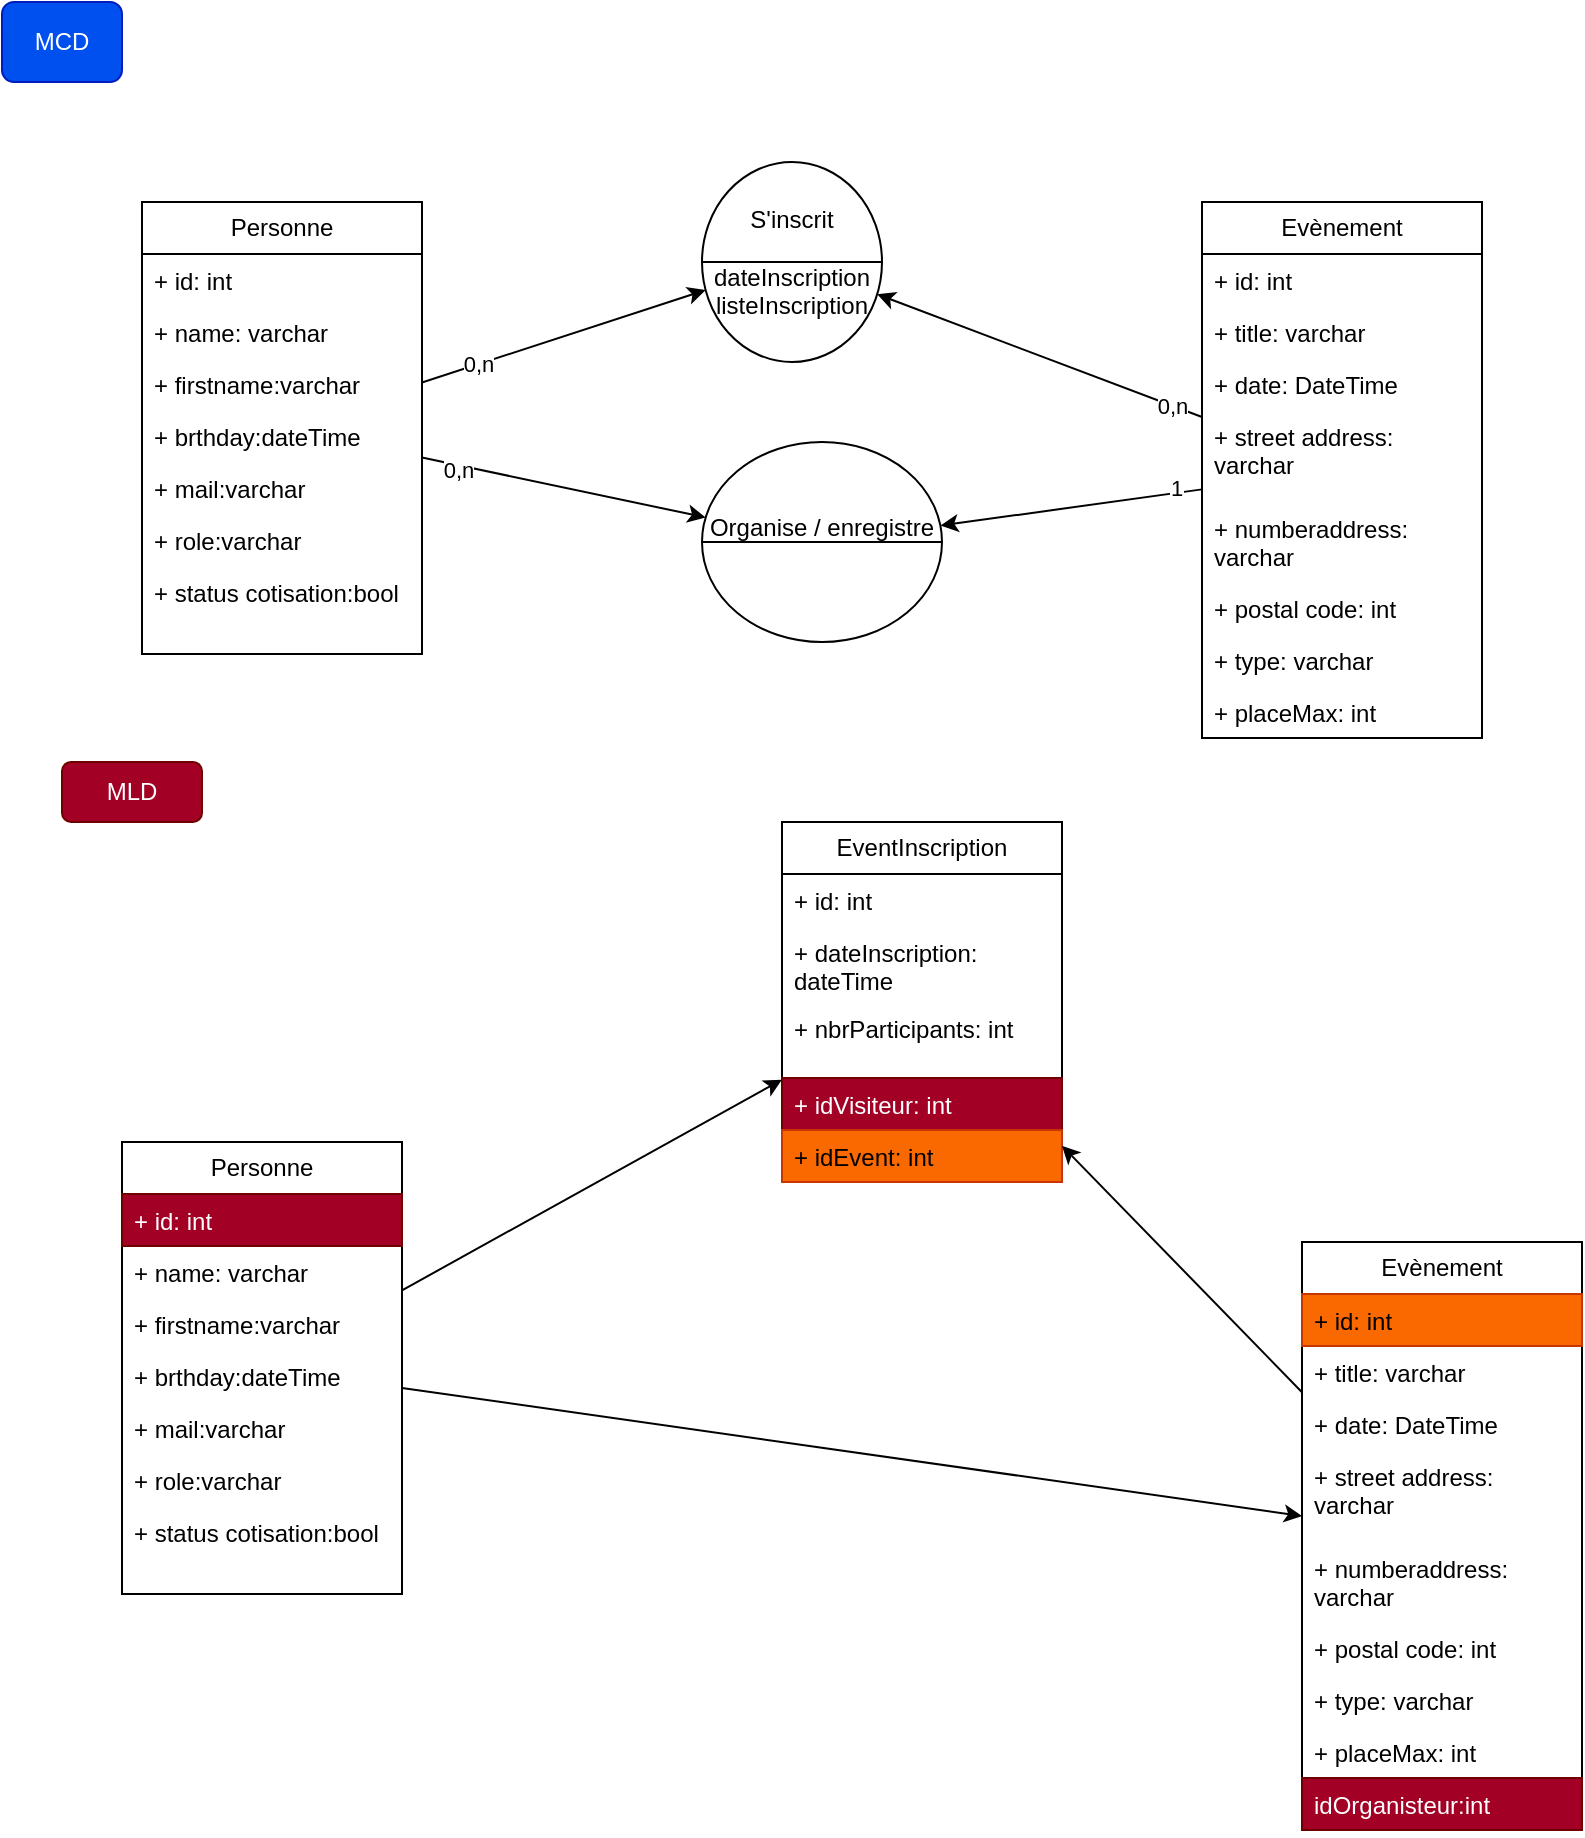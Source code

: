 <mxfile version="24.6.4" type="device">
  <diagram name="Page-1" id="ndzJyEG8M8NiQ4vZ9k2h">
    <mxGraphModel dx="1217" dy="628" grid="1" gridSize="10" guides="1" tooltips="1" connect="1" arrows="1" fold="1" page="1" pageScale="1" pageWidth="827" pageHeight="1169" math="0" shadow="0">
      <root>
        <mxCell id="0" />
        <mxCell id="1" parent="0" />
        <mxCell id="qLXKbs7WCTZUqiv4aG19-1" value="Personne" style="swimlane;fontStyle=0;childLayout=stackLayout;horizontal=1;startSize=26;fillColor=none;horizontalStack=0;resizeParent=1;resizeParentMax=0;resizeLast=0;collapsible=1;marginBottom=0;whiteSpace=wrap;html=1;" vertex="1" parent="1">
          <mxGeometry x="70" y="130" width="140" height="226" as="geometry" />
        </mxCell>
        <mxCell id="qLXKbs7WCTZUqiv4aG19-2" value="+ id: int" style="text;strokeColor=none;fillColor=none;align=left;verticalAlign=top;spacingLeft=4;spacingRight=4;overflow=hidden;rotatable=0;points=[[0,0.5],[1,0.5]];portConstraint=eastwest;whiteSpace=wrap;html=1;" vertex="1" parent="qLXKbs7WCTZUqiv4aG19-1">
          <mxGeometry y="26" width="140" height="26" as="geometry" />
        </mxCell>
        <mxCell id="qLXKbs7WCTZUqiv4aG19-3" value="+ name: varchar" style="text;strokeColor=none;fillColor=none;align=left;verticalAlign=top;spacingLeft=4;spacingRight=4;overflow=hidden;rotatable=0;points=[[0,0.5],[1,0.5]];portConstraint=eastwest;whiteSpace=wrap;html=1;" vertex="1" parent="qLXKbs7WCTZUqiv4aG19-1">
          <mxGeometry y="52" width="140" height="26" as="geometry" />
        </mxCell>
        <mxCell id="qLXKbs7WCTZUqiv4aG19-4" value="+ firstname:varchar" style="text;strokeColor=none;fillColor=none;align=left;verticalAlign=top;spacingLeft=4;spacingRight=4;overflow=hidden;rotatable=0;points=[[0,0.5],[1,0.5]];portConstraint=eastwest;whiteSpace=wrap;html=1;" vertex="1" parent="qLXKbs7WCTZUqiv4aG19-1">
          <mxGeometry y="78" width="140" height="26" as="geometry" />
        </mxCell>
        <mxCell id="qLXKbs7WCTZUqiv4aG19-17" value="+ brthday:dateTime" style="text;strokeColor=none;fillColor=none;align=left;verticalAlign=top;spacingLeft=4;spacingRight=4;overflow=hidden;rotatable=0;points=[[0,0.5],[1,0.5]];portConstraint=eastwest;whiteSpace=wrap;html=1;" vertex="1" parent="qLXKbs7WCTZUqiv4aG19-1">
          <mxGeometry y="104" width="140" height="26" as="geometry" />
        </mxCell>
        <mxCell id="qLXKbs7WCTZUqiv4aG19-5" value="+ mail:varchar" style="text;strokeColor=none;fillColor=none;align=left;verticalAlign=top;spacingLeft=4;spacingRight=4;overflow=hidden;rotatable=0;points=[[0,0.5],[1,0.5]];portConstraint=eastwest;whiteSpace=wrap;html=1;" vertex="1" parent="qLXKbs7WCTZUqiv4aG19-1">
          <mxGeometry y="130" width="140" height="26" as="geometry" />
        </mxCell>
        <mxCell id="qLXKbs7WCTZUqiv4aG19-6" value="+ role:varchar" style="text;strokeColor=none;fillColor=none;align=left;verticalAlign=top;spacingLeft=4;spacingRight=4;overflow=hidden;rotatable=0;points=[[0,0.5],[1,0.5]];portConstraint=eastwest;whiteSpace=wrap;html=1;" vertex="1" parent="qLXKbs7WCTZUqiv4aG19-1">
          <mxGeometry y="156" width="140" height="26" as="geometry" />
        </mxCell>
        <mxCell id="qLXKbs7WCTZUqiv4aG19-7" value="+ status cotisation:bool" style="text;strokeColor=none;fillColor=none;align=left;verticalAlign=top;spacingLeft=4;spacingRight=4;overflow=hidden;rotatable=0;points=[[0,0.5],[1,0.5]];portConstraint=eastwest;whiteSpace=wrap;html=1;" vertex="1" parent="qLXKbs7WCTZUqiv4aG19-1">
          <mxGeometry y="182" width="140" height="44" as="geometry" />
        </mxCell>
        <mxCell id="qLXKbs7WCTZUqiv4aG19-8" value="Evènement" style="swimlane;fontStyle=0;childLayout=stackLayout;horizontal=1;startSize=26;fillColor=none;horizontalStack=0;resizeParent=1;resizeParentMax=0;resizeLast=0;collapsible=1;marginBottom=0;whiteSpace=wrap;html=1;" vertex="1" parent="1">
          <mxGeometry x="600" y="130" width="140" height="268" as="geometry" />
        </mxCell>
        <mxCell id="qLXKbs7WCTZUqiv4aG19-9" value="+ id: int" style="text;strokeColor=none;fillColor=none;align=left;verticalAlign=top;spacingLeft=4;spacingRight=4;overflow=hidden;rotatable=0;points=[[0,0.5],[1,0.5]];portConstraint=eastwest;whiteSpace=wrap;html=1;" vertex="1" parent="qLXKbs7WCTZUqiv4aG19-8">
          <mxGeometry y="26" width="140" height="26" as="geometry" />
        </mxCell>
        <mxCell id="qLXKbs7WCTZUqiv4aG19-10" value="+ title: varchar" style="text;strokeColor=none;fillColor=none;align=left;verticalAlign=top;spacingLeft=4;spacingRight=4;overflow=hidden;rotatable=0;points=[[0,0.5],[1,0.5]];portConstraint=eastwest;whiteSpace=wrap;html=1;" vertex="1" parent="qLXKbs7WCTZUqiv4aG19-8">
          <mxGeometry y="52" width="140" height="26" as="geometry" />
        </mxCell>
        <mxCell id="qLXKbs7WCTZUqiv4aG19-11" value="+ date: DateTime" style="text;strokeColor=none;fillColor=none;align=left;verticalAlign=top;spacingLeft=4;spacingRight=4;overflow=hidden;rotatable=0;points=[[0,0.5],[1,0.5]];portConstraint=eastwest;whiteSpace=wrap;html=1;" vertex="1" parent="qLXKbs7WCTZUqiv4aG19-8">
          <mxGeometry y="78" width="140" height="26" as="geometry" />
        </mxCell>
        <mxCell id="qLXKbs7WCTZUqiv4aG19-12" value="+ street address: varchar" style="text;strokeColor=none;fillColor=none;align=left;verticalAlign=top;spacingLeft=4;spacingRight=4;overflow=hidden;rotatable=0;points=[[0,0.5],[1,0.5]];portConstraint=eastwest;whiteSpace=wrap;html=1;" vertex="1" parent="qLXKbs7WCTZUqiv4aG19-8">
          <mxGeometry y="104" width="140" height="46" as="geometry" />
        </mxCell>
        <mxCell id="qLXKbs7WCTZUqiv4aG19-13" value="+ numberaddress: varchar" style="text;strokeColor=none;fillColor=none;align=left;verticalAlign=top;spacingLeft=4;spacingRight=4;overflow=hidden;rotatable=0;points=[[0,0.5],[1,0.5]];portConstraint=eastwest;whiteSpace=wrap;html=1;" vertex="1" parent="qLXKbs7WCTZUqiv4aG19-8">
          <mxGeometry y="150" width="140" height="40" as="geometry" />
        </mxCell>
        <mxCell id="qLXKbs7WCTZUqiv4aG19-14" value="+ postal code: int" style="text;strokeColor=none;fillColor=none;align=left;verticalAlign=top;spacingLeft=4;spacingRight=4;overflow=hidden;rotatable=0;points=[[0,0.5],[1,0.5]];portConstraint=eastwest;whiteSpace=wrap;html=1;" vertex="1" parent="qLXKbs7WCTZUqiv4aG19-8">
          <mxGeometry y="190" width="140" height="26" as="geometry" />
        </mxCell>
        <mxCell id="qLXKbs7WCTZUqiv4aG19-15" value="+ type: varchar" style="text;strokeColor=none;fillColor=none;align=left;verticalAlign=top;spacingLeft=4;spacingRight=4;overflow=hidden;rotatable=0;points=[[0,0.5],[1,0.5]];portConstraint=eastwest;whiteSpace=wrap;html=1;" vertex="1" parent="qLXKbs7WCTZUqiv4aG19-8">
          <mxGeometry y="216" width="140" height="26" as="geometry" />
        </mxCell>
        <mxCell id="qLXKbs7WCTZUqiv4aG19-45" value="+ placeMax: int" style="text;strokeColor=none;fillColor=none;align=left;verticalAlign=top;spacingLeft=4;spacingRight=4;overflow=hidden;rotatable=0;points=[[0,0.5],[1,0.5]];portConstraint=eastwest;whiteSpace=wrap;html=1;" vertex="1" parent="qLXKbs7WCTZUqiv4aG19-8">
          <mxGeometry y="242" width="140" height="26" as="geometry" />
        </mxCell>
        <mxCell id="qLXKbs7WCTZUqiv4aG19-18" value="S&#39;inscrit&lt;div&gt;&lt;br&gt;&lt;/div&gt;&lt;div&gt;dateInscription&lt;/div&gt;&lt;div&gt;listeInscription&lt;/div&gt;" style="shape=lineEllipse;perimeter=ellipsePerimeter;whiteSpace=wrap;html=1;backgroundOutline=1;" vertex="1" parent="1">
          <mxGeometry x="350" y="110" width="90" height="100" as="geometry" />
        </mxCell>
        <mxCell id="qLXKbs7WCTZUqiv4aG19-19" value="" style="endArrow=classic;html=1;rounded=0;" edge="1" parent="1" source="qLXKbs7WCTZUqiv4aG19-1" target="qLXKbs7WCTZUqiv4aG19-18">
          <mxGeometry width="50" height="50" relative="1" as="geometry">
            <mxPoint x="390" y="340" as="sourcePoint" />
            <mxPoint x="440" y="290" as="targetPoint" />
          </mxGeometry>
        </mxCell>
        <mxCell id="qLXKbs7WCTZUqiv4aG19-35" value="0,n" style="edgeLabel;html=1;align=center;verticalAlign=middle;resizable=0;points=[];" vertex="1" connectable="0" parent="qLXKbs7WCTZUqiv4aG19-19">
          <mxGeometry x="-0.61" relative="1" as="geometry">
            <mxPoint as="offset" />
          </mxGeometry>
        </mxCell>
        <mxCell id="qLXKbs7WCTZUqiv4aG19-20" value="" style="endArrow=classic;html=1;rounded=0;" edge="1" parent="1" source="qLXKbs7WCTZUqiv4aG19-8" target="qLXKbs7WCTZUqiv4aG19-18">
          <mxGeometry width="50" height="50" relative="1" as="geometry">
            <mxPoint x="390" y="340" as="sourcePoint" />
            <mxPoint x="440" y="290" as="targetPoint" />
          </mxGeometry>
        </mxCell>
        <mxCell id="qLXKbs7WCTZUqiv4aG19-36" value="0,n" style="edgeLabel;html=1;align=center;verticalAlign=middle;resizable=0;points=[];" vertex="1" connectable="0" parent="qLXKbs7WCTZUqiv4aG19-20">
          <mxGeometry x="-0.818" relative="1" as="geometry">
            <mxPoint as="offset" />
          </mxGeometry>
        </mxCell>
        <mxCell id="qLXKbs7WCTZUqiv4aG19-21" value="Organise / enregistre&lt;div&gt;&lt;br&gt;&lt;/div&gt;" style="shape=lineEllipse;perimeter=ellipsePerimeter;whiteSpace=wrap;html=1;backgroundOutline=1;" vertex="1" parent="1">
          <mxGeometry x="350" y="250" width="120" height="100" as="geometry" />
        </mxCell>
        <mxCell id="qLXKbs7WCTZUqiv4aG19-22" value="" style="endArrow=classic;html=1;rounded=0;" edge="1" parent="1" source="qLXKbs7WCTZUqiv4aG19-1" target="qLXKbs7WCTZUqiv4aG19-21">
          <mxGeometry width="50" height="50" relative="1" as="geometry">
            <mxPoint x="390" y="340" as="sourcePoint" />
            <mxPoint x="440" y="290" as="targetPoint" />
          </mxGeometry>
        </mxCell>
        <mxCell id="qLXKbs7WCTZUqiv4aG19-37" value="0,n" style="edgeLabel;html=1;align=center;verticalAlign=middle;resizable=0;points=[];" vertex="1" connectable="0" parent="qLXKbs7WCTZUqiv4aG19-22">
          <mxGeometry x="-0.739" y="-2" relative="1" as="geometry">
            <mxPoint as="offset" />
          </mxGeometry>
        </mxCell>
        <mxCell id="qLXKbs7WCTZUqiv4aG19-24" value="" style="endArrow=classic;html=1;rounded=0;" edge="1" parent="1" source="qLXKbs7WCTZUqiv4aG19-8" target="qLXKbs7WCTZUqiv4aG19-21">
          <mxGeometry width="50" height="50" relative="1" as="geometry">
            <mxPoint x="210" y="350" as="sourcePoint" />
            <mxPoint x="361" y="321" as="targetPoint" />
          </mxGeometry>
        </mxCell>
        <mxCell id="qLXKbs7WCTZUqiv4aG19-38" value="1" style="edgeLabel;html=1;align=center;verticalAlign=middle;resizable=0;points=[];" vertex="1" connectable="0" parent="qLXKbs7WCTZUqiv4aG19-24">
          <mxGeometry x="-0.796" y="-2" relative="1" as="geometry">
            <mxPoint y="-1" as="offset" />
          </mxGeometry>
        </mxCell>
        <mxCell id="qLXKbs7WCTZUqiv4aG19-25" value="MCD" style="rounded=1;whiteSpace=wrap;html=1;fillColor=#0050ef;fontColor=#ffffff;strokeColor=#001DBC;" vertex="1" parent="1">
          <mxGeometry y="30" width="60" height="40" as="geometry" />
        </mxCell>
        <mxCell id="qLXKbs7WCTZUqiv4aG19-26" value="MLD" style="rounded=1;whiteSpace=wrap;html=1;fillColor=#a20025;fontColor=#ffffff;strokeColor=#6F0000;" vertex="1" parent="1">
          <mxGeometry x="30" y="410" width="70" height="30" as="geometry" />
        </mxCell>
        <mxCell id="qLXKbs7WCTZUqiv4aG19-27" value="Personne" style="swimlane;fontStyle=0;childLayout=stackLayout;horizontal=1;startSize=26;fillColor=none;horizontalStack=0;resizeParent=1;resizeParentMax=0;resizeLast=0;collapsible=1;marginBottom=0;whiteSpace=wrap;html=1;" vertex="1" parent="1">
          <mxGeometry x="60" y="600" width="140" height="226" as="geometry" />
        </mxCell>
        <mxCell id="qLXKbs7WCTZUqiv4aG19-28" value="+ id: int" style="text;strokeColor=#6F0000;fillColor=#a20025;align=left;verticalAlign=top;spacingLeft=4;spacingRight=4;overflow=hidden;rotatable=0;points=[[0,0.5],[1,0.5]];portConstraint=eastwest;whiteSpace=wrap;html=1;fontColor=#ffffff;" vertex="1" parent="qLXKbs7WCTZUqiv4aG19-27">
          <mxGeometry y="26" width="140" height="26" as="geometry" />
        </mxCell>
        <mxCell id="qLXKbs7WCTZUqiv4aG19-29" value="+ name: varchar" style="text;strokeColor=none;fillColor=none;align=left;verticalAlign=top;spacingLeft=4;spacingRight=4;overflow=hidden;rotatable=0;points=[[0,0.5],[1,0.5]];portConstraint=eastwest;whiteSpace=wrap;html=1;" vertex="1" parent="qLXKbs7WCTZUqiv4aG19-27">
          <mxGeometry y="52" width="140" height="26" as="geometry" />
        </mxCell>
        <mxCell id="qLXKbs7WCTZUqiv4aG19-30" value="+ firstname:varchar" style="text;strokeColor=none;fillColor=none;align=left;verticalAlign=top;spacingLeft=4;spacingRight=4;overflow=hidden;rotatable=0;points=[[0,0.5],[1,0.5]];portConstraint=eastwest;whiteSpace=wrap;html=1;" vertex="1" parent="qLXKbs7WCTZUqiv4aG19-27">
          <mxGeometry y="78" width="140" height="26" as="geometry" />
        </mxCell>
        <mxCell id="qLXKbs7WCTZUqiv4aG19-31" value="+ brthday:dateTime" style="text;strokeColor=none;fillColor=none;align=left;verticalAlign=top;spacingLeft=4;spacingRight=4;overflow=hidden;rotatable=0;points=[[0,0.5],[1,0.5]];portConstraint=eastwest;whiteSpace=wrap;html=1;" vertex="1" parent="qLXKbs7WCTZUqiv4aG19-27">
          <mxGeometry y="104" width="140" height="26" as="geometry" />
        </mxCell>
        <mxCell id="qLXKbs7WCTZUqiv4aG19-32" value="+ mail:varchar" style="text;strokeColor=none;fillColor=none;align=left;verticalAlign=top;spacingLeft=4;spacingRight=4;overflow=hidden;rotatable=0;points=[[0,0.5],[1,0.5]];portConstraint=eastwest;whiteSpace=wrap;html=1;" vertex="1" parent="qLXKbs7WCTZUqiv4aG19-27">
          <mxGeometry y="130" width="140" height="26" as="geometry" />
        </mxCell>
        <mxCell id="qLXKbs7WCTZUqiv4aG19-33" value="+ role:varchar" style="text;strokeColor=none;fillColor=none;align=left;verticalAlign=top;spacingLeft=4;spacingRight=4;overflow=hidden;rotatable=0;points=[[0,0.5],[1,0.5]];portConstraint=eastwest;whiteSpace=wrap;html=1;" vertex="1" parent="qLXKbs7WCTZUqiv4aG19-27">
          <mxGeometry y="156" width="140" height="26" as="geometry" />
        </mxCell>
        <mxCell id="qLXKbs7WCTZUqiv4aG19-34" value="+ status cotisation:bool" style="text;strokeColor=none;fillColor=none;align=left;verticalAlign=top;spacingLeft=4;spacingRight=4;overflow=hidden;rotatable=0;points=[[0,0.5],[1,0.5]];portConstraint=eastwest;whiteSpace=wrap;html=1;" vertex="1" parent="qLXKbs7WCTZUqiv4aG19-27">
          <mxGeometry y="182" width="140" height="44" as="geometry" />
        </mxCell>
        <mxCell id="qLXKbs7WCTZUqiv4aG19-39" value="EventInscription" style="swimlane;fontStyle=0;childLayout=stackLayout;horizontal=1;startSize=26;horizontalStack=0;resizeParent=1;resizeParentMax=0;resizeLast=0;collapsible=1;marginBottom=0;whiteSpace=wrap;html=1;" vertex="1" parent="1">
          <mxGeometry x="390" y="440" width="140" height="180" as="geometry" />
        </mxCell>
        <mxCell id="qLXKbs7WCTZUqiv4aG19-40" value="+ id: int" style="text;strokeColor=none;fillColor=none;align=left;verticalAlign=top;spacingLeft=4;spacingRight=4;overflow=hidden;rotatable=0;points=[[0,0.5],[1,0.5]];portConstraint=eastwest;whiteSpace=wrap;html=1;" vertex="1" parent="qLXKbs7WCTZUqiv4aG19-39">
          <mxGeometry y="26" width="140" height="26" as="geometry" />
        </mxCell>
        <mxCell id="qLXKbs7WCTZUqiv4aG19-41" value="+ dateInscription: dateTime" style="text;strokeColor=none;fillColor=none;align=left;verticalAlign=top;spacingLeft=4;spacingRight=4;overflow=hidden;rotatable=0;points=[[0,0.5],[1,0.5]];portConstraint=eastwest;whiteSpace=wrap;html=1;" vertex="1" parent="qLXKbs7WCTZUqiv4aG19-39">
          <mxGeometry y="52" width="140" height="38" as="geometry" />
        </mxCell>
        <mxCell id="qLXKbs7WCTZUqiv4aG19-46" value="+ nbrParticipants: int" style="text;strokeColor=none;fillColor=none;align=left;verticalAlign=top;spacingLeft=4;spacingRight=4;overflow=hidden;rotatable=0;points=[[0,0.5],[1,0.5]];portConstraint=eastwest;whiteSpace=wrap;html=1;" vertex="1" parent="qLXKbs7WCTZUqiv4aG19-39">
          <mxGeometry y="90" width="140" height="38" as="geometry" />
        </mxCell>
        <mxCell id="qLXKbs7WCTZUqiv4aG19-42" value="+ idVisiteur: int" style="text;strokeColor=#6F0000;fillColor=#a20025;align=left;verticalAlign=top;spacingLeft=4;spacingRight=4;overflow=hidden;rotatable=0;points=[[0,0.5],[1,0.5]];portConstraint=eastwest;whiteSpace=wrap;html=1;fontColor=#ffffff;" vertex="1" parent="qLXKbs7WCTZUqiv4aG19-39">
          <mxGeometry y="128" width="140" height="26" as="geometry" />
        </mxCell>
        <mxCell id="qLXKbs7WCTZUqiv4aG19-43" value="+ idEvent: int" style="text;strokeColor=#C73500;fillColor=#fa6800;align=left;verticalAlign=top;spacingLeft=4;spacingRight=4;overflow=hidden;rotatable=0;points=[[0,0.5],[1,0.5]];portConstraint=eastwest;whiteSpace=wrap;html=1;fontColor=#000000;" vertex="1" parent="qLXKbs7WCTZUqiv4aG19-39">
          <mxGeometry y="154" width="140" height="26" as="geometry" />
        </mxCell>
        <mxCell id="qLXKbs7WCTZUqiv4aG19-47" value="Evènement" style="swimlane;fontStyle=0;childLayout=stackLayout;horizontal=1;startSize=26;fillColor=none;horizontalStack=0;resizeParent=1;resizeParentMax=0;resizeLast=0;collapsible=1;marginBottom=0;whiteSpace=wrap;html=1;" vertex="1" parent="1">
          <mxGeometry x="650" y="650" width="140" height="294" as="geometry" />
        </mxCell>
        <mxCell id="qLXKbs7WCTZUqiv4aG19-48" value="+ id: int" style="text;strokeColor=#C73500;fillColor=#fa6800;align=left;verticalAlign=top;spacingLeft=4;spacingRight=4;overflow=hidden;rotatable=0;points=[[0,0.5],[1,0.5]];portConstraint=eastwest;whiteSpace=wrap;html=1;fontColor=#000000;" vertex="1" parent="qLXKbs7WCTZUqiv4aG19-47">
          <mxGeometry y="26" width="140" height="26" as="geometry" />
        </mxCell>
        <mxCell id="qLXKbs7WCTZUqiv4aG19-49" value="+ title: varchar" style="text;strokeColor=none;fillColor=none;align=left;verticalAlign=top;spacingLeft=4;spacingRight=4;overflow=hidden;rotatable=0;points=[[0,0.5],[1,0.5]];portConstraint=eastwest;whiteSpace=wrap;html=1;" vertex="1" parent="qLXKbs7WCTZUqiv4aG19-47">
          <mxGeometry y="52" width="140" height="26" as="geometry" />
        </mxCell>
        <mxCell id="qLXKbs7WCTZUqiv4aG19-50" value="+ date: DateTime" style="text;strokeColor=none;fillColor=none;align=left;verticalAlign=top;spacingLeft=4;spacingRight=4;overflow=hidden;rotatable=0;points=[[0,0.5],[1,0.5]];portConstraint=eastwest;whiteSpace=wrap;html=1;" vertex="1" parent="qLXKbs7WCTZUqiv4aG19-47">
          <mxGeometry y="78" width="140" height="26" as="geometry" />
        </mxCell>
        <mxCell id="qLXKbs7WCTZUqiv4aG19-51" value="+ street address: varchar" style="text;strokeColor=none;fillColor=none;align=left;verticalAlign=top;spacingLeft=4;spacingRight=4;overflow=hidden;rotatable=0;points=[[0,0.5],[1,0.5]];portConstraint=eastwest;whiteSpace=wrap;html=1;" vertex="1" parent="qLXKbs7WCTZUqiv4aG19-47">
          <mxGeometry y="104" width="140" height="46" as="geometry" />
        </mxCell>
        <mxCell id="qLXKbs7WCTZUqiv4aG19-52" value="+ numberaddress: varchar" style="text;strokeColor=none;fillColor=none;align=left;verticalAlign=top;spacingLeft=4;spacingRight=4;overflow=hidden;rotatable=0;points=[[0,0.5],[1,0.5]];portConstraint=eastwest;whiteSpace=wrap;html=1;" vertex="1" parent="qLXKbs7WCTZUqiv4aG19-47">
          <mxGeometry y="150" width="140" height="40" as="geometry" />
        </mxCell>
        <mxCell id="qLXKbs7WCTZUqiv4aG19-53" value="+ postal code: int" style="text;strokeColor=none;fillColor=none;align=left;verticalAlign=top;spacingLeft=4;spacingRight=4;overflow=hidden;rotatable=0;points=[[0,0.5],[1,0.5]];portConstraint=eastwest;whiteSpace=wrap;html=1;" vertex="1" parent="qLXKbs7WCTZUqiv4aG19-47">
          <mxGeometry y="190" width="140" height="26" as="geometry" />
        </mxCell>
        <mxCell id="qLXKbs7WCTZUqiv4aG19-54" value="+ type: varchar" style="text;strokeColor=none;fillColor=none;align=left;verticalAlign=top;spacingLeft=4;spacingRight=4;overflow=hidden;rotatable=0;points=[[0,0.5],[1,0.5]];portConstraint=eastwest;whiteSpace=wrap;html=1;" vertex="1" parent="qLXKbs7WCTZUqiv4aG19-47">
          <mxGeometry y="216" width="140" height="26" as="geometry" />
        </mxCell>
        <mxCell id="qLXKbs7WCTZUqiv4aG19-55" value="+ placeMax: int" style="text;strokeColor=none;fillColor=none;align=left;verticalAlign=top;spacingLeft=4;spacingRight=4;overflow=hidden;rotatable=0;points=[[0,0.5],[1,0.5]];portConstraint=eastwest;whiteSpace=wrap;html=1;" vertex="1" parent="qLXKbs7WCTZUqiv4aG19-47">
          <mxGeometry y="242" width="140" height="26" as="geometry" />
        </mxCell>
        <mxCell id="qLXKbs7WCTZUqiv4aG19-69" value="idOrganisteur:int" style="text;strokeColor=#6F0000;fillColor=#a20025;align=left;verticalAlign=top;spacingLeft=4;spacingRight=4;overflow=hidden;rotatable=0;points=[[0,0.5],[1,0.5]];portConstraint=eastwest;whiteSpace=wrap;html=1;fontColor=#ffffff;" vertex="1" parent="qLXKbs7WCTZUqiv4aG19-47">
          <mxGeometry y="268" width="140" height="26" as="geometry" />
        </mxCell>
        <mxCell id="qLXKbs7WCTZUqiv4aG19-65" value="" style="endArrow=classic;html=1;rounded=0;" edge="1" parent="1" source="qLXKbs7WCTZUqiv4aG19-27" target="qLXKbs7WCTZUqiv4aG19-39">
          <mxGeometry width="50" height="50" relative="1" as="geometry">
            <mxPoint x="210" y="553" as="sourcePoint" />
            <mxPoint x="352" y="507" as="targetPoint" />
          </mxGeometry>
        </mxCell>
        <mxCell id="qLXKbs7WCTZUqiv4aG19-67" value="" style="endArrow=classic;html=1;rounded=0;" edge="1" parent="1" source="qLXKbs7WCTZUqiv4aG19-47" target="qLXKbs7WCTZUqiv4aG19-39">
          <mxGeometry width="50" height="50" relative="1" as="geometry">
            <mxPoint x="540" y="637" as="sourcePoint" />
            <mxPoint x="730" y="600" as="targetPoint" />
          </mxGeometry>
        </mxCell>
        <mxCell id="qLXKbs7WCTZUqiv4aG19-68" value="" style="endArrow=classic;html=1;rounded=0;" edge="1" parent="1" source="qLXKbs7WCTZUqiv4aG19-27" target="qLXKbs7WCTZUqiv4aG19-47">
          <mxGeometry width="50" height="50" relative="1" as="geometry">
            <mxPoint x="230" y="826" as="sourcePoint" />
            <mxPoint x="420" y="721" as="targetPoint" />
          </mxGeometry>
        </mxCell>
      </root>
    </mxGraphModel>
  </diagram>
</mxfile>
